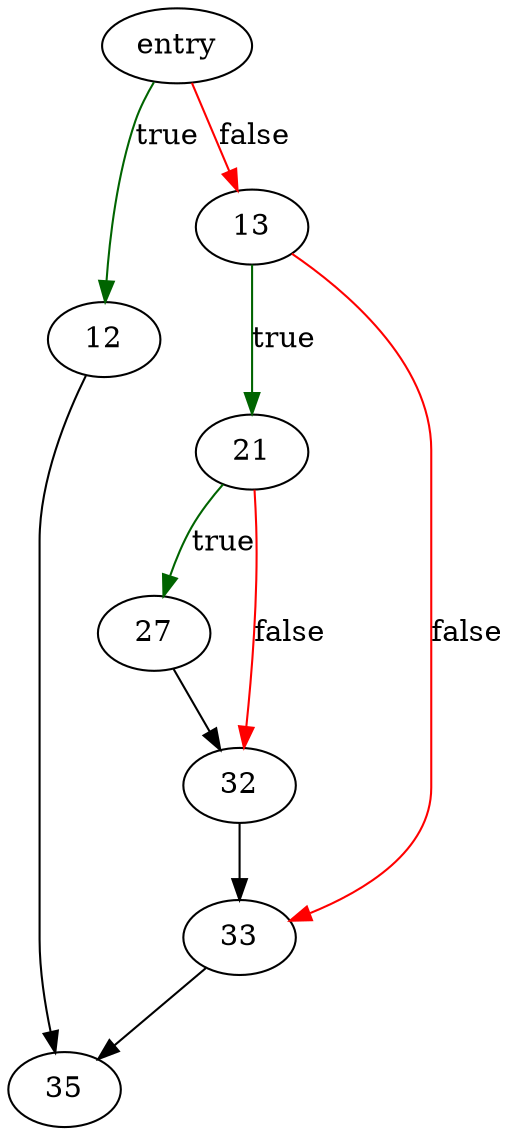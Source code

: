 digraph "vdbeSorterOpenTempFile" {
	// Node definitions.
	3 [label=entry];
	12;
	13;
	21;
	27;
	32;
	33;
	35;

	// Edge definitions.
	3 -> 12 [
		color=darkgreen
		label=true
	];
	3 -> 13 [
		color=red
		label=false
	];
	12 -> 35;
	13 -> 21 [
		color=darkgreen
		label=true
	];
	13 -> 33 [
		color=red
		label=false
	];
	21 -> 27 [
		color=darkgreen
		label=true
	];
	21 -> 32 [
		color=red
		label=false
	];
	27 -> 32;
	32 -> 33;
	33 -> 35;
}